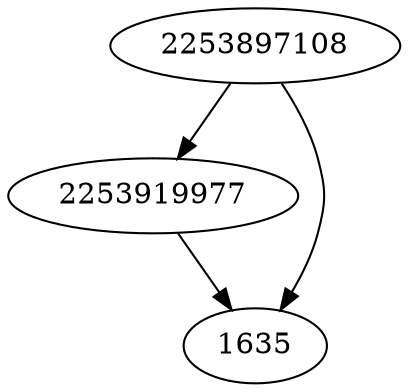 strict digraph  {
2253919977;
1635;
2253897108;
2253919977 -> 1635;
2253897108 -> 1635;
2253897108 -> 2253919977;
}

